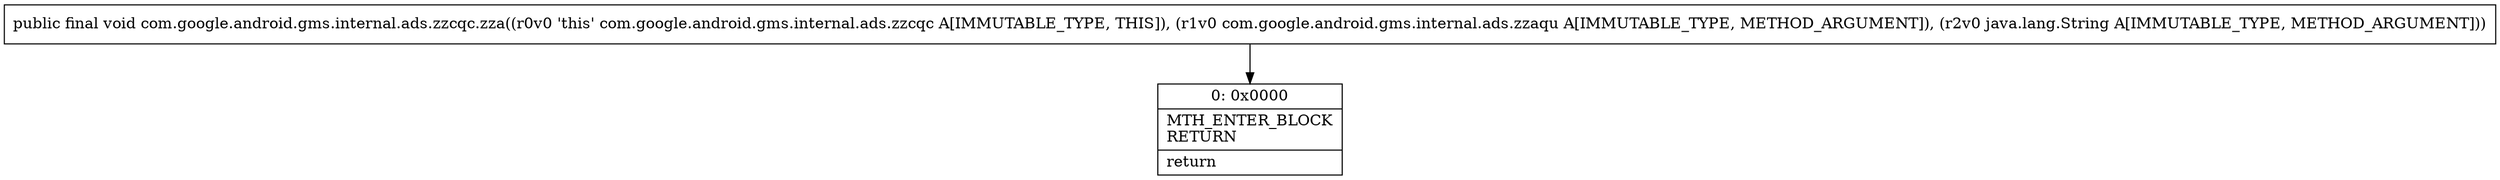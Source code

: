 digraph "CFG forcom.google.android.gms.internal.ads.zzcqc.zza(Lcom\/google\/android\/gms\/internal\/ads\/zzaqu;Ljava\/lang\/String;)V" {
Node_0 [shape=record,label="{0\:\ 0x0000|MTH_ENTER_BLOCK\lRETURN\l|return\l}"];
MethodNode[shape=record,label="{public final void com.google.android.gms.internal.ads.zzcqc.zza((r0v0 'this' com.google.android.gms.internal.ads.zzcqc A[IMMUTABLE_TYPE, THIS]), (r1v0 com.google.android.gms.internal.ads.zzaqu A[IMMUTABLE_TYPE, METHOD_ARGUMENT]), (r2v0 java.lang.String A[IMMUTABLE_TYPE, METHOD_ARGUMENT])) }"];
MethodNode -> Node_0;
}

